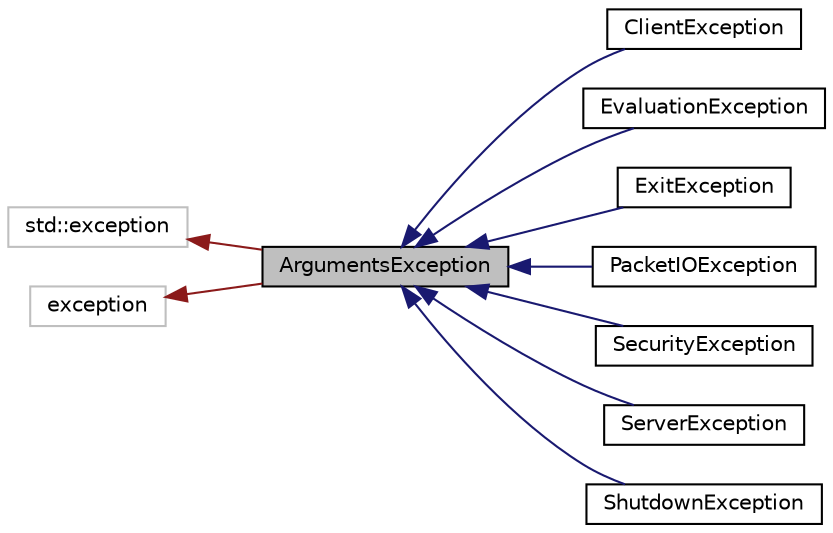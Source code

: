 digraph "ArgumentsException"
{
  edge [fontname="Helvetica",fontsize="10",labelfontname="Helvetica",labelfontsize="10"];
  node [fontname="Helvetica",fontsize="10",shape=record];
  rankdir="LR";
  Node1 [label="ArgumentsException",height=0.2,width=0.4,color="black", fillcolor="grey75", style="filled", fontcolor="black"];
  Node2 -> Node1 [dir="back",color="firebrick4",fontsize="10",style="solid",fontname="Helvetica"];
  Node2 [label="std::exception",height=0.2,width=0.4,color="grey75", fillcolor="white", style="filled"];
  Node3 -> Node1 [dir="back",color="firebrick4",fontsize="10",style="solid",fontname="Helvetica"];
  Node3 [label="exception",height=0.2,width=0.4,color="grey75", fillcolor="white", style="filled"];
  Node1 -> Node4 [dir="back",color="midnightblue",fontsize="10",style="solid",fontname="Helvetica"];
  Node4 [label="ClientException",height=0.2,width=0.4,color="black", fillcolor="white", style="filled",URL="$classClientException.html"];
  Node1 -> Node5 [dir="back",color="midnightblue",fontsize="10",style="solid",fontname="Helvetica"];
  Node5 [label="EvaluationException",height=0.2,width=0.4,color="black", fillcolor="white", style="filled",URL="$classEvaluationException.html"];
  Node1 -> Node6 [dir="back",color="midnightblue",fontsize="10",style="solid",fontname="Helvetica"];
  Node6 [label="ExitException",height=0.2,width=0.4,color="black", fillcolor="white", style="filled",URL="$classExitException.html"];
  Node1 -> Node7 [dir="back",color="midnightblue",fontsize="10",style="solid",fontname="Helvetica"];
  Node7 [label="PacketIOException",height=0.2,width=0.4,color="black", fillcolor="white", style="filled",URL="$classPacketIOException.html"];
  Node1 -> Node8 [dir="back",color="midnightblue",fontsize="10",style="solid",fontname="Helvetica"];
  Node8 [label="SecurityException",height=0.2,width=0.4,color="black", fillcolor="white", style="filled",URL="$classSecurityException.html"];
  Node1 -> Node9 [dir="back",color="midnightblue",fontsize="10",style="solid",fontname="Helvetica"];
  Node9 [label="ServerException",height=0.2,width=0.4,color="black", fillcolor="white", style="filled",URL="$classServerException.html"];
  Node1 -> Node10 [dir="back",color="midnightblue",fontsize="10",style="solid",fontname="Helvetica"];
  Node10 [label="ShutdownException",height=0.2,width=0.4,color="black", fillcolor="white", style="filled",URL="$classShutdownException.html"];
}
